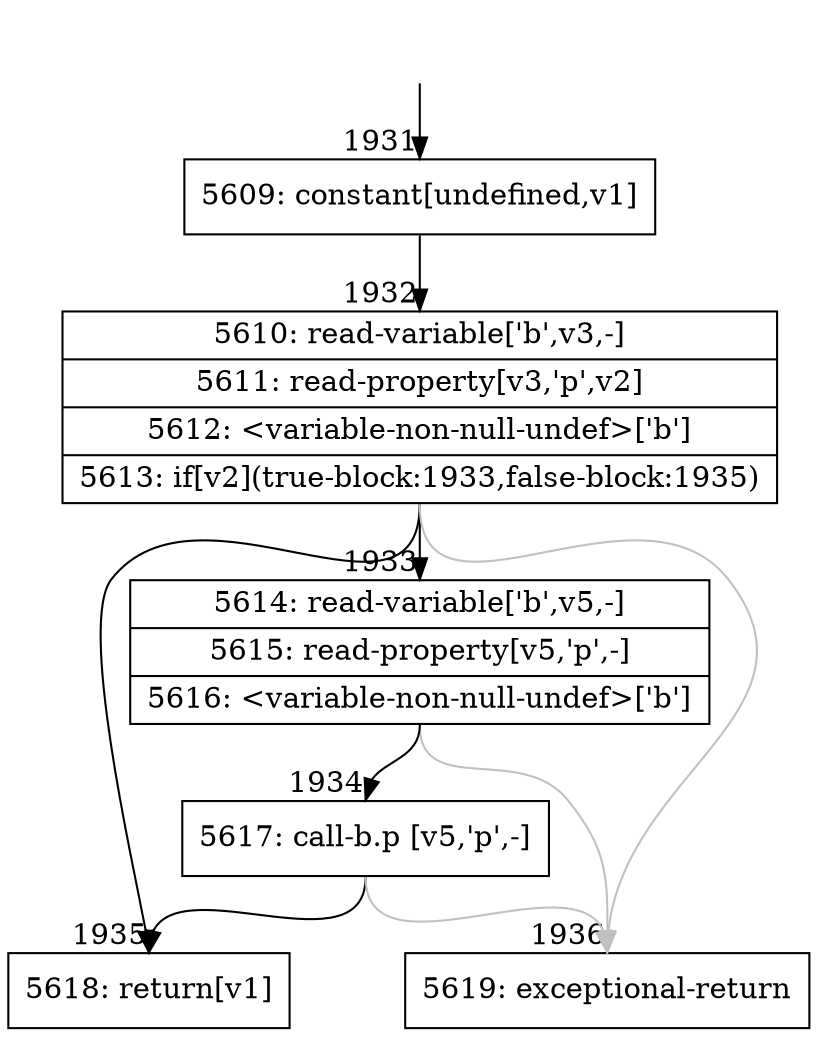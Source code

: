 digraph {
rankdir="TD"
BB_entry171[shape=none,label=""];
BB_entry171 -> BB1931 [tailport=s, headport=n, headlabel="    1931"]
BB1931 [shape=record label="{5609: constant[undefined,v1]}" ] 
BB1931 -> BB1932 [tailport=s, headport=n, headlabel="      1932"]
BB1932 [shape=record label="{5610: read-variable['b',v3,-]|5611: read-property[v3,'p',v2]|5612: \<variable-non-null-undef\>['b']|5613: if[v2](true-block:1933,false-block:1935)}" ] 
BB1932 -> BB1935 [tailport=s, headport=n, headlabel="      1935"]
BB1932 -> BB1933 [tailport=s, headport=n, headlabel="      1933"]
BB1932 -> BB1936 [tailport=s, headport=n, color=gray, headlabel="      1936"]
BB1933 [shape=record label="{5614: read-variable['b',v5,-]|5615: read-property[v5,'p',-]|5616: \<variable-non-null-undef\>['b']}" ] 
BB1933 -> BB1934 [tailport=s, headport=n, headlabel="      1934"]
BB1933 -> BB1936 [tailport=s, headport=n, color=gray]
BB1934 [shape=record label="{5617: call-b.p [v5,'p',-]}" ] 
BB1934 -> BB1935 [tailport=s, headport=n]
BB1934 -> BB1936 [tailport=s, headport=n, color=gray]
BB1935 [shape=record label="{5618: return[v1]}" ] 
BB1936 [shape=record label="{5619: exceptional-return}" ] 
}
